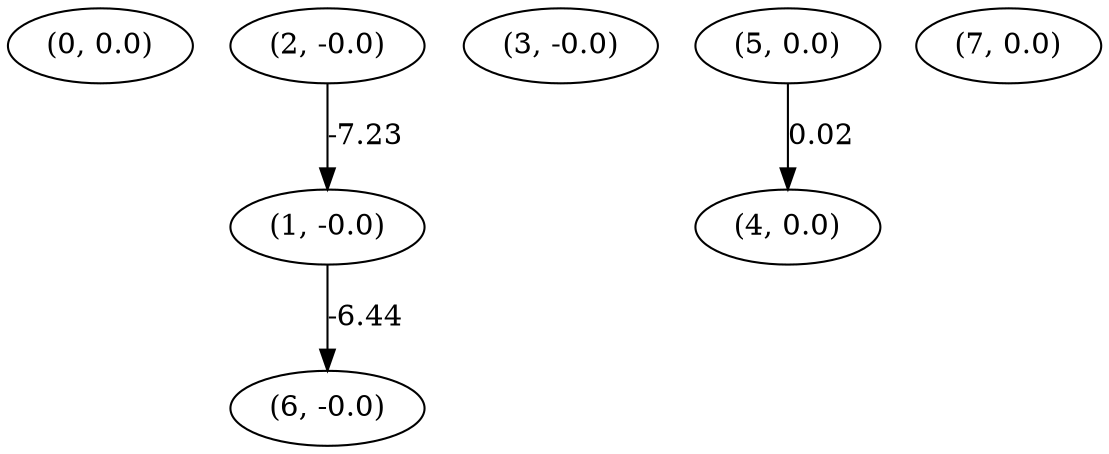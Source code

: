 digraph {
    0 [ label = "(0, 0.0)" ]
    1 [ label = "(1, -0.0)" ]
    2 [ label = "(2, -0.0)" ]
    3 [ label = "(3, -0.0)" ]
    4 [ label = "(4, 0.0)" ]
    5 [ label = "(5, 0.0)" ]
    6 [ label = "(6, -0.0)" ]
    7 [ label = "(7, 0.0)" ]
    2 -> 1 [ label = "-7.23" ]
    5 -> 4 [ label = "0.02" ]
    1 -> 6 [ label = "-6.44" ]
}

